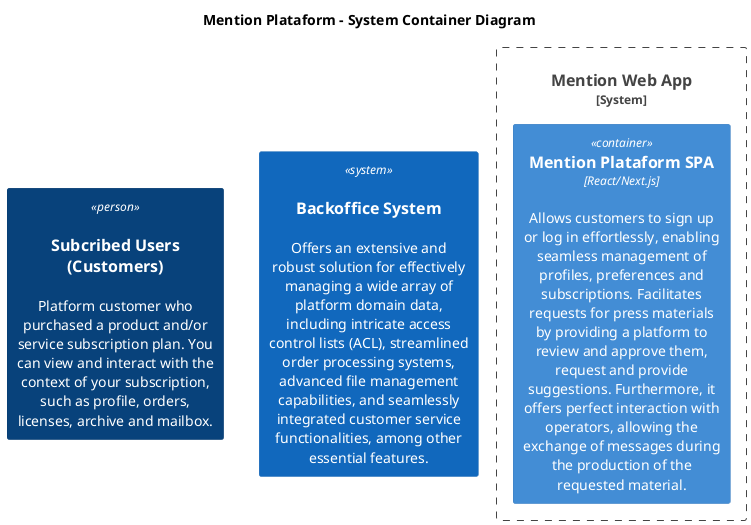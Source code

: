@startuml Mention Plataform
set separator none
title Mention Plataform - System Container Diagram

top to bottom direction
' left to right direction

!include <C4/C4>
!include <C4/C4_Context>
!include <C4/C4_Container>

UpdateElementStyle("boundary", $borderColor="Black")

' Person(Operators, "Operators", "Operators are the agents who perform customer service, being responsible for fulfilling customer requests throughout their subscription cycle.", $tags="", $sprite="users")

' Person(Admin, "Admin", "Administrators have access to manage sensitive and restricted aspects. Responsible for maintaining the platform's structures and rules in accordance with the defined setup. In addition to performing cross-cutting tasks such as command-line operations to maintain or restore the consistent state of the application.", $tags="", $sprite="users")

Person(SubcribedUser, "Subcribed Users (Customers)", "Platform customer who purchased a product and/or service subscription plan. You can view and interact with the context of your subscription, such as profile, orders, licenses, archive and mailbox.", $tags="", $sprite="users")

System(MentionBackOffice, "Backoffice System", "Offers an extensive and robust solution for effectively managing a wide array of platform domain data, including intricate access control lists (ACL), streamlined order processing systems, advanced file management capabilities, and seamlessly integrated customer service functionalities, among other essential features.", $tags="", $sprite="typescript")

System_Boundary(MentionWebApp, "Mention Web App"){
  Container(SPA, "Mention Plataform SPA", "React/Next.js", "Allows customers to sign up or log in effortlessly, enabling seamless management of profiles, preferences and subscriptions. Facilitates requests for press materials by providing a platform to review and approve them, request and provide suggestions. Furthermore, it offers perfect interaction with operators, allowing the exchange of messages during the production of the requested material.")
}

@enduml
